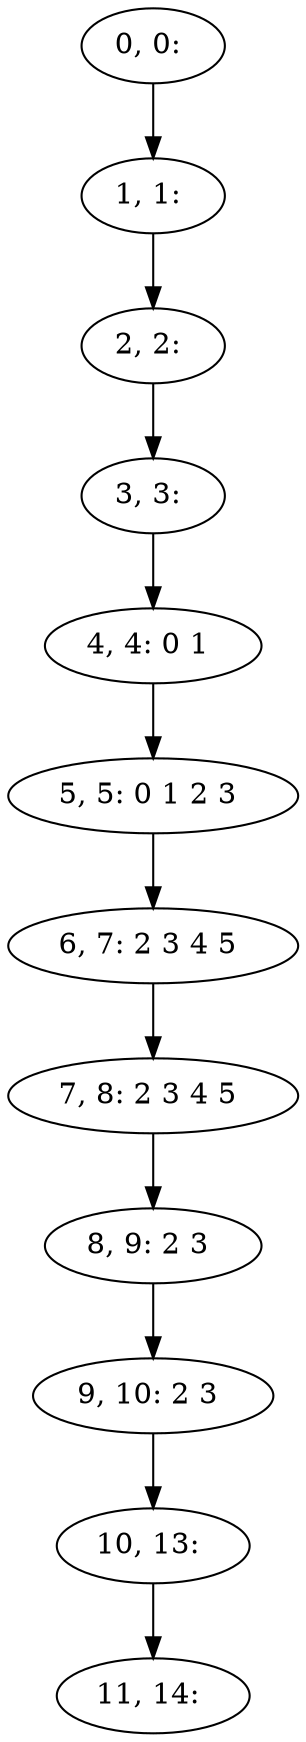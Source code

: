 digraph G {
0[label="0, 0: "];
1[label="1, 1: "];
2[label="2, 2: "];
3[label="3, 3: "];
4[label="4, 4: 0 1 "];
5[label="5, 5: 0 1 2 3 "];
6[label="6, 7: 2 3 4 5 "];
7[label="7, 8: 2 3 4 5 "];
8[label="8, 9: 2 3 "];
9[label="9, 10: 2 3 "];
10[label="10, 13: "];
11[label="11, 14: "];
0->1 ;
1->2 ;
2->3 ;
3->4 ;
4->5 ;
5->6 ;
6->7 ;
7->8 ;
8->9 ;
9->10 ;
10->11 ;
}
